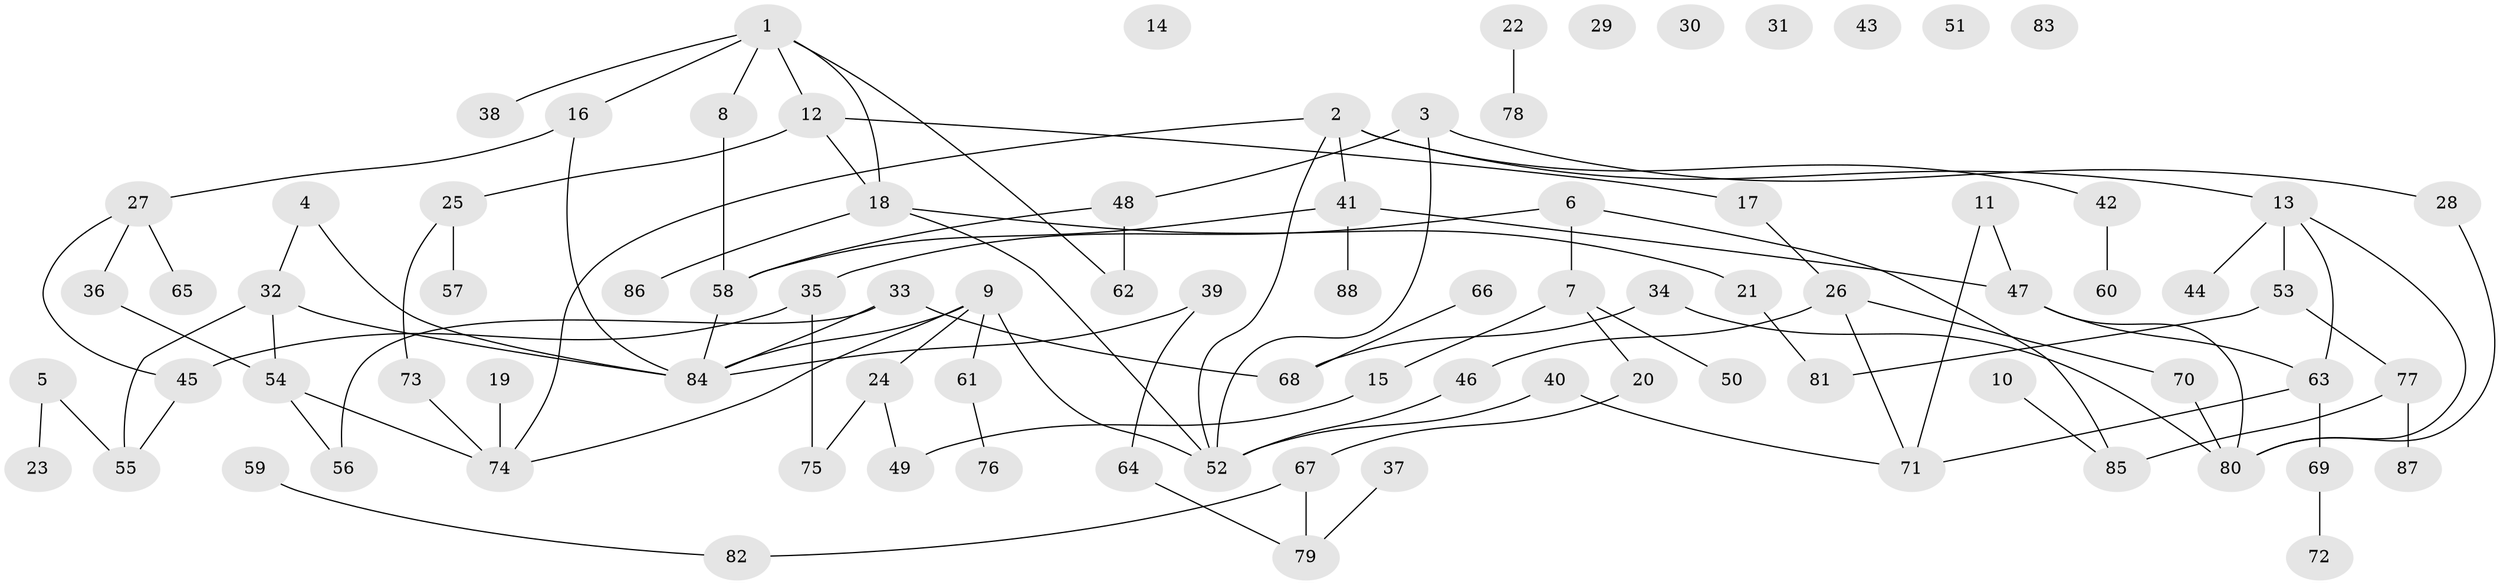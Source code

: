 // coarse degree distribution, {7: 0.034482758620689655, 5: 0.10344827586206896, 4: 0.13793103448275862, 2: 0.20689655172413793, 1: 0.22413793103448276, 3: 0.08620689655172414, 0: 0.13793103448275862, 6: 0.06896551724137931}
// Generated by graph-tools (version 1.1) at 2025/41/03/06/25 10:41:22]
// undirected, 88 vertices, 106 edges
graph export_dot {
graph [start="1"]
  node [color=gray90,style=filled];
  1;
  2;
  3;
  4;
  5;
  6;
  7;
  8;
  9;
  10;
  11;
  12;
  13;
  14;
  15;
  16;
  17;
  18;
  19;
  20;
  21;
  22;
  23;
  24;
  25;
  26;
  27;
  28;
  29;
  30;
  31;
  32;
  33;
  34;
  35;
  36;
  37;
  38;
  39;
  40;
  41;
  42;
  43;
  44;
  45;
  46;
  47;
  48;
  49;
  50;
  51;
  52;
  53;
  54;
  55;
  56;
  57;
  58;
  59;
  60;
  61;
  62;
  63;
  64;
  65;
  66;
  67;
  68;
  69;
  70;
  71;
  72;
  73;
  74;
  75;
  76;
  77;
  78;
  79;
  80;
  81;
  82;
  83;
  84;
  85;
  86;
  87;
  88;
  1 -- 8;
  1 -- 12;
  1 -- 16;
  1 -- 18;
  1 -- 38;
  1 -- 62;
  2 -- 13;
  2 -- 41;
  2 -- 42;
  2 -- 52;
  2 -- 74;
  3 -- 28;
  3 -- 48;
  3 -- 52;
  4 -- 32;
  4 -- 84;
  5 -- 23;
  5 -- 55;
  6 -- 7;
  6 -- 35;
  6 -- 85;
  7 -- 15;
  7 -- 20;
  7 -- 50;
  8 -- 58;
  9 -- 24;
  9 -- 52;
  9 -- 61;
  9 -- 74;
  9 -- 84;
  10 -- 85;
  11 -- 47;
  11 -- 71;
  12 -- 17;
  12 -- 18;
  12 -- 25;
  13 -- 44;
  13 -- 53;
  13 -- 63;
  13 -- 80;
  15 -- 49;
  16 -- 27;
  16 -- 84;
  17 -- 26;
  18 -- 21;
  18 -- 52;
  18 -- 86;
  19 -- 74;
  20 -- 67;
  21 -- 81;
  22 -- 78;
  24 -- 49;
  24 -- 75;
  25 -- 57;
  25 -- 73;
  26 -- 46;
  26 -- 70;
  26 -- 71;
  27 -- 36;
  27 -- 45;
  27 -- 65;
  28 -- 80;
  32 -- 54;
  32 -- 55;
  32 -- 84;
  33 -- 56;
  33 -- 68;
  33 -- 84;
  34 -- 68;
  34 -- 80;
  35 -- 45;
  35 -- 75;
  36 -- 54;
  37 -- 79;
  39 -- 64;
  39 -- 84;
  40 -- 52;
  40 -- 71;
  41 -- 47;
  41 -- 58;
  41 -- 88;
  42 -- 60;
  45 -- 55;
  46 -- 52;
  47 -- 63;
  47 -- 80;
  48 -- 58;
  48 -- 62;
  53 -- 77;
  53 -- 81;
  54 -- 56;
  54 -- 74;
  58 -- 84;
  59 -- 82;
  61 -- 76;
  63 -- 69;
  63 -- 71;
  64 -- 79;
  66 -- 68;
  67 -- 79;
  67 -- 82;
  69 -- 72;
  70 -- 80;
  73 -- 74;
  77 -- 85;
  77 -- 87;
}

